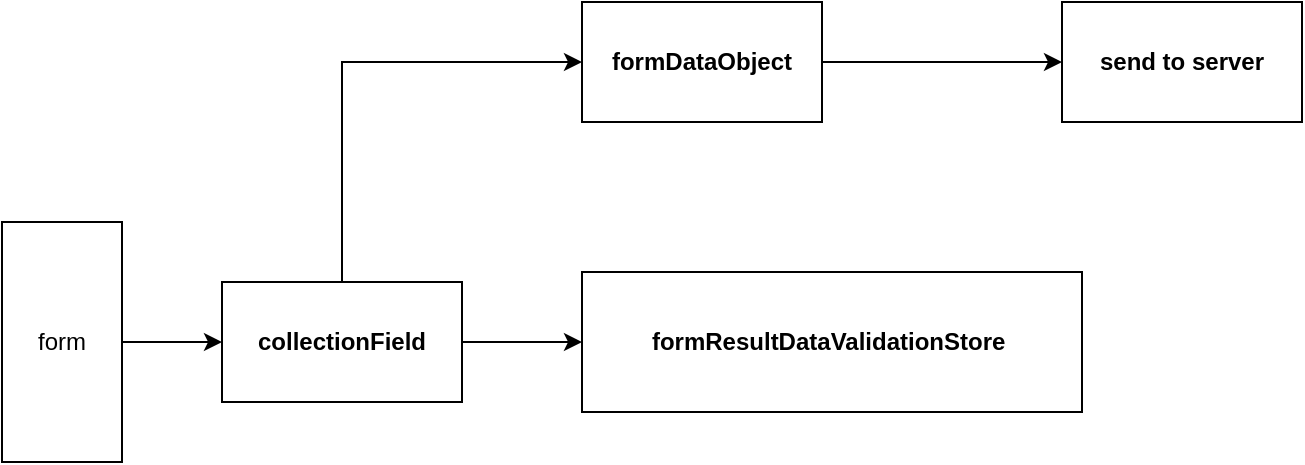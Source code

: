 <mxfile version="13.4.9" type="github">
  <diagram id="BXpFeH_4HJ0a-QyVuDeq" name="Page-1">
    <mxGraphModel dx="786" dy="442" grid="1" gridSize="10" guides="1" tooltips="1" connect="1" arrows="1" fold="1" page="1" pageScale="1" pageWidth="827" pageHeight="1169" math="0" shadow="0">
      <root>
        <mxCell id="0" />
        <mxCell id="1" parent="0" />
        <mxCell id="GS8Yu4cr4i0o6CAmO2xD-1" value="&lt;span style=&quot;font-weight: 600&quot;&gt;formResultDataValidationStore&amp;nbsp;&lt;/span&gt;" style="rounded=0;whiteSpace=wrap;html=1;" vertex="1" parent="1">
          <mxGeometry x="360" y="185" width="250" height="70" as="geometry" />
        </mxCell>
        <mxCell id="GS8Yu4cr4i0o6CAmO2xD-9" style="edgeStyle=orthogonalEdgeStyle;rounded=0;orthogonalLoop=1;jettySize=auto;html=1;exitX=1;exitY=0.5;exitDx=0;exitDy=0;" edge="1" parent="1" source="GS8Yu4cr4i0o6CAmO2xD-2">
          <mxGeometry relative="1" as="geometry">
            <mxPoint x="600" y="80" as="targetPoint" />
          </mxGeometry>
        </mxCell>
        <mxCell id="GS8Yu4cr4i0o6CAmO2xD-2" value="&lt;span style=&quot;font-weight: 600&quot;&gt;formDataObject&lt;/span&gt;" style="rounded=0;whiteSpace=wrap;html=1;" vertex="1" parent="1">
          <mxGeometry x="360" y="50" width="120" height="60" as="geometry" />
        </mxCell>
        <mxCell id="GS8Yu4cr4i0o6CAmO2xD-5" value="" style="edgeStyle=orthogonalEdgeStyle;rounded=0;orthogonalLoop=1;jettySize=auto;html=1;" edge="1" parent="1" source="GS8Yu4cr4i0o6CAmO2xD-3" target="GS8Yu4cr4i0o6CAmO2xD-4">
          <mxGeometry relative="1" as="geometry" />
        </mxCell>
        <mxCell id="GS8Yu4cr4i0o6CAmO2xD-3" value="form" style="rounded=0;whiteSpace=wrap;html=1;direction=south;" vertex="1" parent="1">
          <mxGeometry x="70" y="160" width="60" height="120" as="geometry" />
        </mxCell>
        <mxCell id="GS8Yu4cr4i0o6CAmO2xD-6" value="" style="edgeStyle=orthogonalEdgeStyle;rounded=0;orthogonalLoop=1;jettySize=auto;html=1;" edge="1" parent="1" source="GS8Yu4cr4i0o6CAmO2xD-4" target="GS8Yu4cr4i0o6CAmO2xD-1">
          <mxGeometry relative="1" as="geometry" />
        </mxCell>
        <mxCell id="GS8Yu4cr4i0o6CAmO2xD-8" style="edgeStyle=orthogonalEdgeStyle;rounded=0;orthogonalLoop=1;jettySize=auto;html=1;entryX=0;entryY=0.5;entryDx=0;entryDy=0;" edge="1" parent="1" source="GS8Yu4cr4i0o6CAmO2xD-4" target="GS8Yu4cr4i0o6CAmO2xD-2">
          <mxGeometry relative="1" as="geometry">
            <mxPoint x="240" y="80" as="targetPoint" />
            <Array as="points">
              <mxPoint x="240" y="80" />
            </Array>
          </mxGeometry>
        </mxCell>
        <mxCell id="GS8Yu4cr4i0o6CAmO2xD-4" value="&lt;span style=&quot;font-weight: 600&quot;&gt;collectionField&lt;/span&gt;" style="whiteSpace=wrap;html=1;rounded=0;" vertex="1" parent="1">
          <mxGeometry x="180" y="190" width="120" height="60" as="geometry" />
        </mxCell>
        <mxCell id="GS8Yu4cr4i0o6CAmO2xD-10" value="&lt;b&gt;send to server&lt;/b&gt;" style="rounded=0;whiteSpace=wrap;html=1;" vertex="1" parent="1">
          <mxGeometry x="600" y="50" width="120" height="60" as="geometry" />
        </mxCell>
      </root>
    </mxGraphModel>
  </diagram>
</mxfile>
